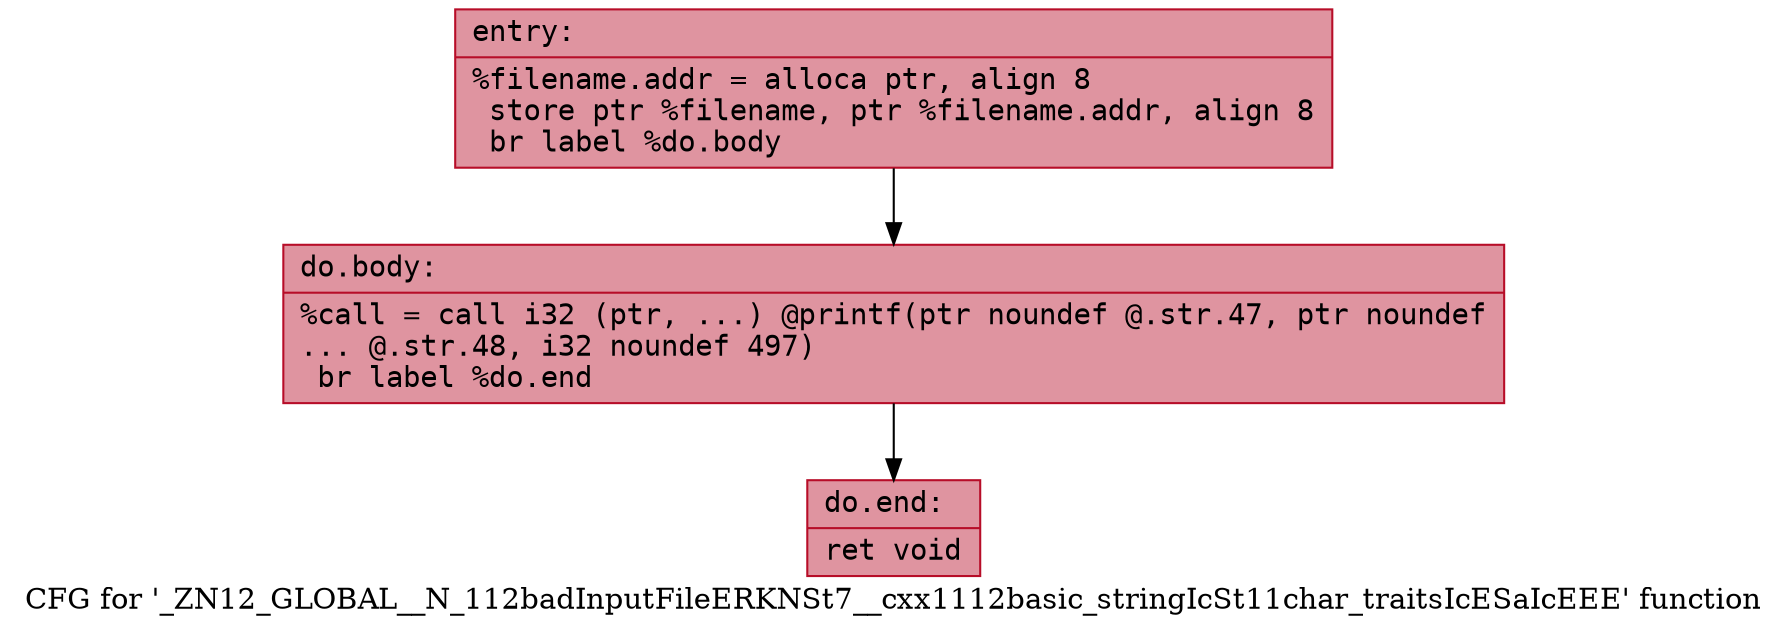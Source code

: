 digraph "CFG for '_ZN12_GLOBAL__N_112badInputFileERKNSt7__cxx1112basic_stringIcSt11char_traitsIcESaIcEEE' function" {
	label="CFG for '_ZN12_GLOBAL__N_112badInputFileERKNSt7__cxx1112basic_stringIcSt11char_traitsIcESaIcEEE' function";

	Node0x562c4e4e2c00 [shape=record,color="#b70d28ff", style=filled, fillcolor="#b70d2870" fontname="Courier",label="{entry:\l|  %filename.addr = alloca ptr, align 8\l  store ptr %filename, ptr %filename.addr, align 8\l  br label %do.body\l}"];
	Node0x562c4e4e2c00 -> Node0x562c4e4e2d20[tooltip="entry -> do.body\nProbability 100.00%" ];
	Node0x562c4e4e2d20 [shape=record,color="#b70d28ff", style=filled, fillcolor="#b70d2870" fontname="Courier",label="{do.body:\l|  %call = call i32 (ptr, ...) @printf(ptr noundef @.str.47, ptr noundef\l... @.str.48, i32 noundef 497)\l  br label %do.end\l}"];
	Node0x562c4e4e2d20 -> Node0x562c4e4e2f60[tooltip="do.body -> do.end\nProbability 100.00%" ];
	Node0x562c4e4e2f60 [shape=record,color="#b70d28ff", style=filled, fillcolor="#b70d2870" fontname="Courier",label="{do.end:\l|  ret void\l}"];
}
